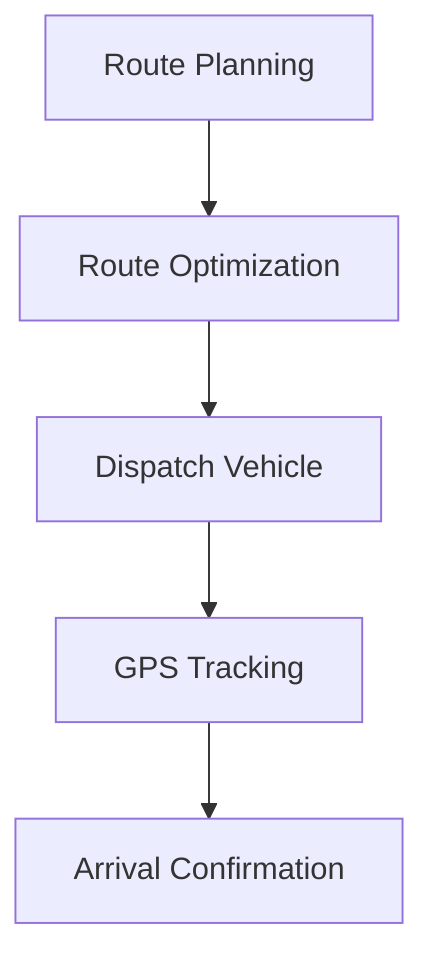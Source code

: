 flowchart TD
    Route[Route Planning] --> Optimize[Route Optimization]
    Optimize --> Dispatch[Dispatch Vehicle]
    Dispatch --> Track[GPS Tracking]
    Track --> Arrive[Arrival Confirmation]